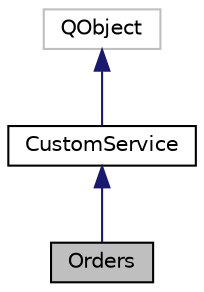 digraph "Orders"
{
 // LATEX_PDF_SIZE
  edge [fontname="Helvetica",fontsize="10",labelfontname="Helvetica",labelfontsize="10"];
  node [fontname="Helvetica",fontsize="10",shape=record];
  Node1 [label="Orders",height=0.2,width=0.4,color="black", fillcolor="grey75", style="filled", fontcolor="black",tooltip="Сервис торговых поручений"];
  Node2 -> Node1 [dir="back",color="midnightblue",fontsize="10",style="solid",fontname="Helvetica"];
  Node2 [label="CustomService",height=0.2,width=0.4,color="black", fillcolor="white", style="filled",URL="$class_custom_service.html",tooltip="Родительский класс для всех сервисов"];
  Node3 -> Node2 [dir="back",color="midnightblue",fontsize="10",style="solid",fontname="Helvetica"];
  Node3 [label="QObject",height=0.2,width=0.4,color="grey75", fillcolor="white", style="filled",tooltip=" "];
}

